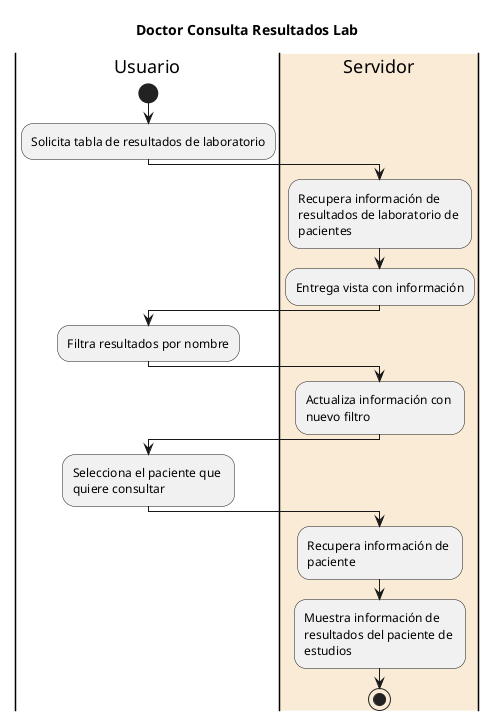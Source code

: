 @startuml DoctorConsultaResultadosLab
title Doctor Consulta Resultados Lab
|Usuario|
start
:Solicita tabla de resultados de laboratorio;

|#AntiqueWhite|Servidor|
:Recupera información de \nresultados de laboratorio de \npacientes;
:Entrega vista con información;

|Usuario|
:Filtra resultados por nombre;

|Servidor|
:Actualiza información con \nnuevo filtro;

|Usuario|
:Selecciona el paciente que \nquiere consultar;

|Servidor|
:Recupera información de \npaciente;
:Muestra información de \nresultados del paciente de \nestudios;

stop
@enduml